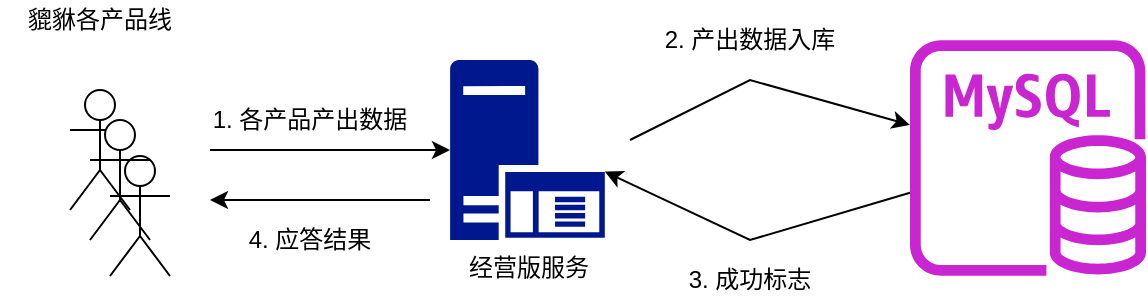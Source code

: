<mxfile version="22.0.4" type="github">
  <diagram name="第 1 页" id="__mT4-eTXneNjicop5YK">
    <mxGraphModel dx="2074" dy="1125" grid="1" gridSize="10" guides="1" tooltips="1" connect="1" arrows="1" fold="1" page="1" pageScale="1" pageWidth="827" pageHeight="1169" math="0" shadow="0">
      <root>
        <mxCell id="0" />
        <mxCell id="1" parent="0" />
        <mxCell id="dwnvYU284FW_a3KNn8sE-1" value="经营版服务" style="sketch=0;aspect=fixed;pointerEvents=1;shadow=0;dashed=0;html=1;strokeColor=none;labelPosition=center;verticalLabelPosition=bottom;verticalAlign=top;align=center;fillColor=#00188D;shape=mxgraph.mscae.enterprise.application_server" vertex="1" parent="1">
          <mxGeometry x="260" y="180" width="77.4" height="90" as="geometry" />
        </mxCell>
        <mxCell id="dwnvYU284FW_a3KNn8sE-2" value="" style="endArrow=classic;html=1;rounded=0;entryX=0;entryY=0.5;entryDx=0;entryDy=0;entryPerimeter=0;" edge="1" parent="1" target="dwnvYU284FW_a3KNn8sE-1">
          <mxGeometry width="50" height="50" relative="1" as="geometry">
            <mxPoint x="140" y="225" as="sourcePoint" />
            <mxPoint x="210" y="190" as="targetPoint" />
          </mxGeometry>
        </mxCell>
        <mxCell id="dwnvYU284FW_a3KNn8sE-6" value="" style="sketch=0;outlineConnect=0;fontColor=#232F3E;gradientColor=none;fillColor=#C925D1;strokeColor=none;dashed=0;verticalLabelPosition=bottom;verticalAlign=top;align=center;html=1;fontSize=12;fontStyle=0;aspect=fixed;pointerEvents=1;shape=mxgraph.aws4.rds_mysql_instance;" vertex="1" parent="1">
          <mxGeometry x="490" y="170" width="118" height="118" as="geometry" />
        </mxCell>
        <mxCell id="dwnvYU284FW_a3KNn8sE-7" value="" style="endArrow=classic;html=1;rounded=0;" edge="1" parent="1" target="dwnvYU284FW_a3KNn8sE-6">
          <mxGeometry width="50" height="50" relative="1" as="geometry">
            <mxPoint x="350" y="220" as="sourcePoint" />
            <mxPoint x="470" y="220" as="targetPoint" />
            <Array as="points">
              <mxPoint x="410" y="190" />
            </Array>
          </mxGeometry>
        </mxCell>
        <mxCell id="dwnvYU284FW_a3KNn8sE-8" value="1. 各产品产出数据" style="text;html=1;strokeColor=none;fillColor=none;align=center;verticalAlign=middle;whiteSpace=wrap;rounded=0;" vertex="1" parent="1">
          <mxGeometry x="140" y="200" width="100" height="20" as="geometry" />
        </mxCell>
        <mxCell id="dwnvYU284FW_a3KNn8sE-9" value="2. 产出数据入库" style="text;html=1;strokeColor=none;fillColor=none;align=center;verticalAlign=middle;whiteSpace=wrap;rounded=0;" vertex="1" parent="1">
          <mxGeometry x="360" y="160" width="100" height="20" as="geometry" />
        </mxCell>
        <mxCell id="dwnvYU284FW_a3KNn8sE-10" value="" style="endArrow=classic;html=1;rounded=0;entryX=1;entryY=0.62;entryDx=0;entryDy=0;entryPerimeter=0;" edge="1" parent="1" source="dwnvYU284FW_a3KNn8sE-6" target="dwnvYU284FW_a3KNn8sE-1">
          <mxGeometry width="50" height="50" relative="1" as="geometry">
            <mxPoint x="480" y="235" as="sourcePoint" />
            <mxPoint x="270" y="235" as="targetPoint" />
            <Array as="points">
              <mxPoint x="410" y="270" />
            </Array>
          </mxGeometry>
        </mxCell>
        <mxCell id="dwnvYU284FW_a3KNn8sE-11" value="3. 成功标志" style="text;html=1;strokeColor=none;fillColor=none;align=center;verticalAlign=middle;whiteSpace=wrap;rounded=0;" vertex="1" parent="1">
          <mxGeometry x="360" y="280" width="100" height="20" as="geometry" />
        </mxCell>
        <mxCell id="dwnvYU284FW_a3KNn8sE-12" value="" style="endArrow=classic;html=1;rounded=0;" edge="1" parent="1">
          <mxGeometry width="50" height="50" relative="1" as="geometry">
            <mxPoint x="250" y="250" as="sourcePoint" />
            <mxPoint x="140" y="250" as="targetPoint" />
          </mxGeometry>
        </mxCell>
        <mxCell id="dwnvYU284FW_a3KNn8sE-13" value="4. 应答结果" style="text;html=1;strokeColor=none;fillColor=none;align=center;verticalAlign=middle;whiteSpace=wrap;rounded=0;" vertex="1" parent="1">
          <mxGeometry x="140" y="260" width="100" height="20" as="geometry" />
        </mxCell>
        <mxCell id="dwnvYU284FW_a3KNn8sE-14" value="" style="shape=umlActor;verticalLabelPosition=bottom;verticalAlign=top;html=1;outlineConnect=0;" vertex="1" parent="1">
          <mxGeometry x="70" y="195" width="30" height="60" as="geometry" />
        </mxCell>
        <mxCell id="dwnvYU284FW_a3KNn8sE-15" value="" style="shape=umlActor;verticalLabelPosition=bottom;verticalAlign=top;html=1;outlineConnect=0;" vertex="1" parent="1">
          <mxGeometry x="90" y="228" width="30" height="60" as="geometry" />
        </mxCell>
        <mxCell id="dwnvYU284FW_a3KNn8sE-16" value="" style="shape=umlActor;verticalLabelPosition=bottom;verticalAlign=top;html=1;outlineConnect=0;" vertex="1" parent="1">
          <mxGeometry x="80" y="210" width="30" height="60" as="geometry" />
        </mxCell>
        <mxCell id="dwnvYU284FW_a3KNn8sE-17" value="貔貅各产品线" style="text;html=1;strokeColor=none;fillColor=none;align=center;verticalAlign=middle;whiteSpace=wrap;rounded=0;" vertex="1" parent="1">
          <mxGeometry x="35" y="150" width="100" height="20" as="geometry" />
        </mxCell>
      </root>
    </mxGraphModel>
  </diagram>
</mxfile>
